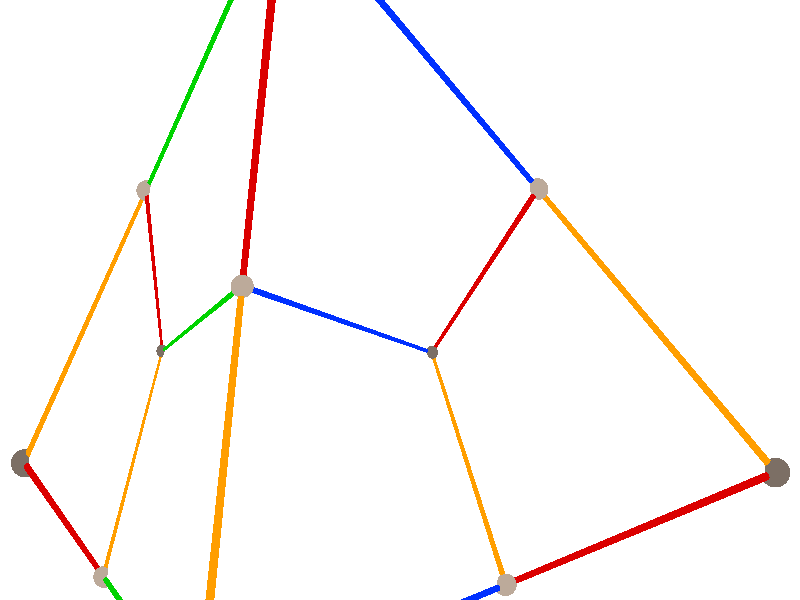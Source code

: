 // https://commons.wikimedia.org/wiki/File:Tesseract_tetrahedron_shadow_rgby.png

#version 3.6;
global_settings { assumed_gamma 1.0 }
#default{ finish{ ambient 0.1 diffuse 0.9 conserve_energy}}

#include "colors.inc"


///////////////////////////// camera and light

#declare Camera_Position = <10, 16, -50>;
camera{
    location Camera_Position
    right    x*image_width/image_height
    angle    10.3
    look_at  <.96, 1.085, 0>
}

light_source{ <-400, 500, -300> color White*0.9 shadowless}
light_source{ <400, 200, 100> color White*0.4 shadowless}
light_source{ Camera_Position  color rgb<0.9,0.9,1>*0.2 shadowless}
sky_sphere{ pigment{ White } }


////////////////////////////////////////////////////////////////////////

#declare ColorR = pigment{color srgb <219,0,0>/255}    // DB0000 red
#declare ColorG = pigment{color srgb <0,211,0>/255}    // 00D300 green
#declare ColorB = pigment{color srgb <0,48,255>/255}   // 0030FF blue
#declare ColorY = pigment{color srgb <255,158,0>/255}  // FF9E00 yellow

#declare Colors = array[4]{ColorR, ColorG, ColorB, ColorY}


/////////////////////////////////////////////////////////////////////////////////////////////////


#declare Factor = 7;

#declare VertexPoints = array[15]{ <-0.7071067811865475, -0.408248290463863, -0.28867513459481287>, <0.0, 0.0, 0.8660254037844386>, <-0.35355339059327373, -0.2041241452319315, 0.28867513459481287>, <0.0, 0.816496580927726, -0.28867513459481287>, <-0.35355339059327373, 0.2041241452319315, -0.28867513459481287>, <0.0, 0.408248290463863, 0.28867513459481287>, <-0.2357022603955158, 0.13608276348795434, 0.09622504486493762>, <0.7071067811865475, -0.408248290463863, -0.28867513459481287>, <0.0, -0.408248290463863, -0.28867513459481287>, <0.35355339059327373, -0.2041241452319315, 0.28867513459481287>, <0.0, -0.2721655269759087, 0.09622504486493762>, <0.35355339059327373, 0.2041241452319315, -0.28867513459481287>, <0.0, 0.0, -0.28867513459481287>, <0.2357022603955158, 0.13608276348795434, 0.09622504486493762>, <0.0, 0.0, 0.0> }

#declare VertexRanks = array[15]{ 1, 1, 2, 1, 2, 2, 3, 1, 2, 2, 3, 2, 3, 3, 4 }

#declare FakeRanks = array[5]{0, 1, 3, 6, 10}

#declare VertexRankParities = array[15]{ 1, 1, 0, 1, 0, 0, 1, 1, 0, 0, 1, 0, 1, 1, 0 }

#declare Edges = array[28]{ array[2]{2, 3}, array[2]{4, 5}, array[2]{6, 7}, array[2]{8, 9}, array[2]{10, 11}, array[2]{12, 13}, array[2]{14, 15}, array[2]{1, 3}, array[2]{4, 6}, array[2]{5, 7}, array[2]{8, 10}, array[2]{9, 11}, array[2]{12, 14}, array[2]{13, 15}, array[2]{1, 5}, array[2]{2, 6}, array[2]{3, 7}, array[2]{8, 12}, array[2]{9, 13}, array[2]{10, 14}, array[2]{11, 15}, array[2]{1, 9}, array[2]{2, 10}, array[2]{3, 11}, array[2]{4, 12}, array[2]{5, 13}, array[2]{6, 14}, array[2]{7, 15} }

#declare EdgeColors = array[28]{ 1, 1, 1, 1, 1, 1, 1, 3, 3, 3, 3, 3, 3, 3, 0, 0, 0, 0, 0, 0, 0, 2, 2, 2, 2, 2, 2, 2 }

#declare Faces = array[18]{ array[4]{5, 1, 3, 7}, array[4]{6, 2, 3, 7}, array[4]{6, 4, 5, 7}, array[4]{10, 8, 9, 11}, array[4]{9, 1, 3, 11}, array[4]{10, 2, 3, 11}, array[4]{12, 4, 5, 13}, array[4]{12, 8, 9, 13}, array[4]{9, 1, 5, 13}, array[4]{12, 4, 6, 14}, array[4]{12, 8, 10, 14}, array[4]{10, 2, 6, 14}, array[4]{11, 3, 7, 15}, array[4]{14, 6, 7, 15}, array[4]{14, 10, 11, 15}, array[4]{13, 9, 11, 15}, array[4]{14, 12, 13, 15}, array[4]{13, 5, 7, 15} }


/////////////////////////////////////////////////////////////////////////////////////////////////


union{

    // VERTICES
    union{
        #for( i, 0, dimension_size(VertexPoints, 1)-1 )
            #local Rank = VertexRanks[i];
            #local FakeRank = FakeRanks[Rank];
            #local Rad = .05 + pow(10-FakeRank, 2) / 600;
            sphere{ VertexPoints[i]*Factor, Rad 
                #if(VertexRankParities[i])
                    pigment{color rgb<1,0.8,0.65>*.2}
                #else
                    pigment{color rgb<1,0.8,0.65>*.5}
                #end
            }
        #end
    }

    // EDGES
    #for( i, 0, dimension_size(Edges, 1)-1 )
        #local Edge = Edges[i];
        #local Index1 = Edge[0] - 1;
        #local Index2 = Edge[1] - 1;
        #local Point1 = VertexPoints[Index1]*Factor;
        #local Point2 = VertexPoints[Index2]*Factor;
        #local Rank1 = VertexRanks[Index1];
        #local Rank2 = VertexRanks[Index2];
        #local FakeRank1 = FakeRanks[Rank1];
        #local FakeRank2 = FakeRanks[Rank2];
        #local Rad1 = (.05 + pow(10-FakeRank1, 2) / 600) / 3.5;
        #local Rad2 = (.05 + pow(10-FakeRank2, 2) / 600) / 3.5;
        cone{ 
            Point1, Rad1, Point2, Rad2
            pigment{Colors[EdgeColors[i]]}
        }
    #end


    // FACES
    union{
        #for( i, 0, dimension_size(Faces, 1)-1 )
            #local FaceArray = Faces[i];
            #local LenOfFaceArray = dimension_size(FaceArray, 1);
            polygon{ LenOfFaceArray,
                #for(VertexIndexInFace, 0, LenOfFaceArray-1)
                    #local VertexIndexInPolytope = FaceArray[VertexIndexInFace] - 1;
                    VertexPoints[VertexIndexInPolytope]*Factor
                #end
            }
        #end
        pigment{color rgbt<1, 1, 1, .8>}
    }
    
    rotate -90*x
    rotate 4*y
    rotate 4*z
}

/*

povray tesseract_tetra.pov +ua +fn +W1000 +H1096
povray tesseract_tetra.pov +ua +fn +W4000 +H4384 -D

*/
